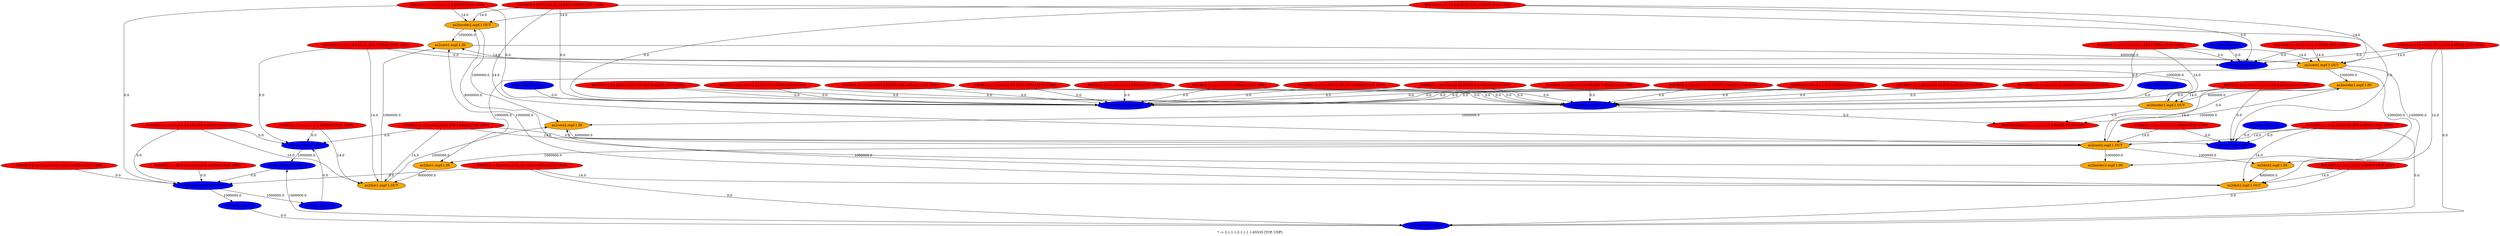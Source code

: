 digraph {
	"as2border2.ospf.1.OUT" -> "as2core1.ospf.1.IN" [label="1000000.0"]
	"as2border2.ospf.1.OUT" -> "as2core2.ospf.1.IN" [label="1000000.0"]
	"as2dist1.bgp.2.OUT" -> "as2dept1.bgp.65001.IN" [label="1000000.0"]
	"as2dist1.ospf.1.OUT" -> "as2core1.ospf.1.IN" [label="1000000.0"]
	"as2dist1.ospf.1.OUT" -> "as2core2.ospf.1.IN" [label="1000000.0"]
	"as2core1.ospf.1.OUT" -> "as2border1.ospf.1.IN" [label="1000000.0"]
	"as2core1.ospf.1.OUT" -> "as2border2.ospf.1.IN" [label="1000000.0"]
	"as2core1.ospf.1.OUT" -> "as2dist1.ospf.1.IN" [label="1000000.0"]
	"as2core1.ospf.1.OUT" -> "as2dist2.ospf.1.IN" [label="1000000.0"]
	"as2border1.ospf.1.OUT" -> "as2core1.ospf.1.IN" [label="1000000.0"]
	"as2border1.ospf.1.OUT" -> "as2core2.ospf.1.IN" [label="1000000.0"]
	"as2core2.ospf.1.OUT" -> "as2border1.ospf.1.IN" [label="1000000.0"]
	"as2core2.ospf.1.OUT" -> "as2border2.ospf.1.IN" [label="1000000.0"]
	"as2core2.ospf.1.OUT" -> "as2dist1.ospf.1.IN" [label="1000000.0"]
	"as2core2.ospf.1.OUT" -> "as2dist2.ospf.1.IN" [label="1000000.0"]
	"as2dept1.bgp.65001.OUT" -> "as2dist1.bgp.2.IN" [label="1000000.0"]
	"as2dept1.bgp.65001.OUT" -> "as2dist2.bgp.2.IN" [label="1000000.0"]
	"as2dist2.bgp.2.OUT" -> "as2dept1.bgp.65001.IN" [label="1000000.0"]
	"as2dist2.ospf.1.OUT" -> "as2core1.ospf.1.IN" [label="1000000.0"]
	"as2dist2.ospf.1.OUT" -> "as2core2.ospf.1.IN" [label="1000000.0"]
	"as2border2.bgp.2.IN" -> "as2border2.bgp.2.OUT" [label="0.0"]
	"as2border2.ospf.1.IN" -> "as2border2.ospf.1.OUT" [label="6000000.0"]
	"as2dist1.bgp.2.IN" -> "as2dist1.bgp.2.OUT" [label="0.0"]
	"as2dist1.ospf.1.IN" -> "as2dist1.ospf.1.OUT" [label="6000000.0"]
	"as2core1.bgp.2.IN" -> "as2core1.bgp.2.OUT" [label="0.0"]
	"as2core1.ospf.1.IN" -> "as2core1.ospf.1.OUT" [label="6000000.0"]
	"as2border1.bgp.2.IN" -> "as2border1.bgp.2.OUT" [label="0.0"]
	"as2border1.ospf.1.IN" -> "as2border1.ospf.1.OUT" [label="6000000.0"]
	"as2core2.bgp.2.IN" -> "as2core2.bgp.2.OUT" [label="0.0"]
	"as2core2.ospf.1.IN" -> "as2core2.ospf.1.OUT" [label="6000000.0"]
	"as2dept1.bgp.65001.IN" -> "as2dept1.bgp.65001.OUT" [label="0.0"]
	"as2dist2.bgp.2.IN" -> "as2dist2.bgp.2.OUT" [label="0.0"]
	"as2dist2.ospf.1.IN" -> "as2dist2.ospf.1.OUT" [label="6000000.0"]
	"SOURCE.2.1.3.3-2.12.10.255 1-65535 [TCP, UDP]" -> "as2border2.bgp.2.OUT" [label="0.0"]
	"SOURCE.2.1.3.3-2.12.10.255 1-65535 [TCP, UDP]" -> "as2border1.bgp.2.OUT" [label="0.0"]
	"SOURCE.2.34.102.0-2.34.200.255 1-65535 [TCP, UDP]" -> "as2border2.bgp.2.OUT" [label="0.0"]
	"SOURCE.2.34.102.0-2.34.200.255 1-65535 [TCP, UDP]" -> "as2border1.bgp.2.OUT" [label="0.0"]
	"SOURCE.2.34.201.0-2.34.201.255 1-65535 [TCP, UDP]" -> "as2dist2.bgp.2.OUT" [label="0.0"]
	"SOURCE.2.34.201.0-2.34.201.255 1-65535 [TCP, UDP]" -> "as2dist2.ospf.1.OUT" [label="14.0"]
	"SOURCE.2.34.201.0-2.34.201.255 1-65535 [TCP, UDP]" -> "as2dept1.bgp.65001.OUT" [label="0.0"]
	"SOURCE.2.128.2.0-10.12.10.255 1-65535 [TCP, UDP]" -> "as2border2.bgp.2.OUT" [label="0.0"]
	"SOURCE.2.128.2.0-10.12.10.255 1-65535 [TCP, UDP]" -> "as2border1.bgp.2.OUT" [label="0.0"]
	"SOURCE.2.1.1.2-2.1.1.2 1-65535 [TCP, UDP]" -> "as2border2.bgp.2.OUT" [label="0.0"]
	"SOURCE.2.1.1.2-2.1.1.2 1-65535 [TCP, UDP]" -> "as2border2.ospf.1.OUT" [label="14.0"]
	"SOURCE.2.1.1.2-2.1.1.2 1-65535 [TCP, UDP]" -> "as2dept1.bgp.65001.OUT" [label="0.0"]
	"SOURCE.2.1.2.2-2.1.2.2 1-65535 [TCP, UDP]" -> "as2core2.bgp.2.OUT" [label="0.0"]
	"SOURCE.2.1.2.2-2.1.2.2 1-65535 [TCP, UDP]" -> "as2core2.ospf.1.OUT" [label="14.0"]
	"SOURCE.2.1.3.2-2.1.3.2 1-65535 [TCP, UDP]" -> "as2dist2.bgp.2.OUT" [label="0.0"]
	"SOURCE.2.1.3.2-2.1.3.2 1-65535 [TCP, UDP]" -> "as2dist2.ospf.1.OUT" [label="14.0"]
	"SOURCE.2.1.1.3-2.1.2.0 1-65535 [TCP, UDP]" -> "as2border2.bgp.2.OUT" [label="0.0"]
	"SOURCE.2.1.1.3-2.1.2.0 1-65535 [TCP, UDP]" -> "as2border1.bgp.2.OUT" [label="0.0"]
	"SOURCE.2.1.2.3-2.1.3.0 1-65535 [TCP, UDP]" -> "as2border2.bgp.2.OUT" [label="0.0"]
	"SOURCE.2.1.2.3-2.1.3.0 1-65535 [TCP, UDP]" -> "as2border1.bgp.2.OUT" [label="0.0"]
	"SOURCE.2.128.0.0-2.128.0.255 1-65535 [TCP, UDP]" -> "as2dept1.bgp.65001.OUT" [label="0.0"]
	"SOURCE.2.128.1.0-2.128.1.255 1-65535 [TCP, UDP]" -> "as2dept1.bgp.65001.OUT" [label="0.0"]
	"SOURCE.0.0.0.0-2.1.1.0 1-65535 [TCP, UDP]" -> "as2border2.bgp.2.OUT" [label="0.0"]
	"SOURCE.0.0.0.0-2.1.1.0 1-65535 [TCP, UDP]" -> "as2border1.bgp.2.OUT" [label="0.0"]
	"SOURCE.2.1.2.1-2.1.2.1 1-65535 [TCP, UDP]" -> "as2core1.bgp.2.OUT" [label="0.0"]
	"SOURCE.2.1.2.1-2.1.2.1 1-65535 [TCP, UDP]" -> "as2core1.ospf.1.OUT" [label="14.0"]
	"SOURCE.2.1.3.1-2.1.3.1 1-65535 [TCP, UDP]" -> "as2dist1.bgp.2.OUT" [label="0.0"]
	"SOURCE.2.1.3.1-2.1.3.1 1-65535 [TCP, UDP]" -> "as2dist1.ospf.1.OUT" [label="14.0"]
	"SOURCE.2.34.101.0-2.34.101.255 1-65535 [TCP, UDP]" -> "as2dist1.bgp.2.OUT" [label="0.0"]
	"SOURCE.2.34.101.0-2.34.101.255 1-65535 [TCP, UDP]" -> "as2dist1.ospf.1.OUT" [label="14.0"]
	"SOURCE.2.34.101.0-2.34.101.255 1-65535 [TCP, UDP]" -> "as2dept1.bgp.65001.OUT" [label="0.0"]
	"SOURCE.2.23.23.0-2.34.100.255 1-65535 [TCP, UDP]" -> "as2border2.bgp.2.OUT" [label="0.0"]
	"SOURCE.2.23.23.0-2.34.100.255 1-65535 [TCP, UDP]" -> "as2border1.bgp.2.OUT" [label="0.0"]
	"SOURCE.2.23.11.0-2.23.11.255 1-65535 [TCP, UDP]" -> "as2dist1.bgp.2.OUT" [label="0.0"]
	"SOURCE.2.23.11.0-2.23.11.255 1-65535 [TCP, UDP]" -> "as2dist1.ospf.1.OUT" [label="14.0"]
	"SOURCE.2.23.11.0-2.23.11.255 1-65535 [TCP, UDP]" -> "as2core1.bgp.2.OUT" [label="0.0"]
	"SOURCE.2.23.11.0-2.23.11.255 1-65535 [TCP, UDP]" -> "as2core1.ospf.1.OUT" [label="14.0"]
	"SOURCE.2.23.12.0-2.23.12.255 1-65535 [TCP, UDP]" -> "as2dist2.bgp.2.OUT" [label="0.0"]
	"SOURCE.2.23.12.0-2.23.12.255 1-65535 [TCP, UDP]" -> "as2dist2.ospf.1.OUT" [label="14.0"]
	"SOURCE.2.23.12.0-2.23.12.255 1-65535 [TCP, UDP]" -> "as2core1.bgp.2.OUT" [label="0.0"]
	"SOURCE.2.23.12.0-2.23.12.255 1-65535 [TCP, UDP]" -> "as2core1.ospf.1.OUT" [label="14.0"]
	"SOURCE.2.23.13.0-2.23.20.255 1-65535 [TCP, UDP]" -> "as2border2.bgp.2.OUT" [label="0.0"]
	"SOURCE.2.23.13.0-2.23.20.255 1-65535 [TCP, UDP]" -> "as2border1.bgp.2.OUT" [label="0.0"]
	"SOURCE.2.23.21.0-2.23.21.255 1-65535 [TCP, UDP]" -> "as2dist1.bgp.2.OUT" [label="0.0"]
	"SOURCE.2.23.21.0-2.23.21.255 1-65535 [TCP, UDP]" -> "as2dist1.ospf.1.OUT" [label="14.0"]
	"SOURCE.2.23.21.0-2.23.21.255 1-65535 [TCP, UDP]" -> "as2core2.bgp.2.OUT" [label="0.0"]
	"SOURCE.2.23.21.0-2.23.21.255 1-65535 [TCP, UDP]" -> "as2core2.ospf.1.OUT" [label="14.0"]
	"SOURCE.2.23.22.0-2.23.22.255 1-65535 [TCP, UDP]" -> "as2dist2.bgp.2.OUT" [label="0.0"]
	"SOURCE.2.23.22.0-2.23.22.255 1-65535 [TCP, UDP]" -> "as2dist2.ospf.1.OUT" [label="14.0"]
	"SOURCE.2.23.22.0-2.23.22.255 1-65535 [TCP, UDP]" -> "as2core2.bgp.2.OUT" [label="0.0"]
	"SOURCE.2.23.22.0-2.23.22.255 1-65535 [TCP, UDP]" -> "as2core2.ospf.1.OUT" [label="14.0"]
	"SOURCE.2.34.202.0-2.127.255.255 1-65535 [TCP, UDP]" -> "as2border2.bgp.2.OUT" [label="0.0"]
	"SOURCE.2.34.202.0-2.127.255.255 1-65535 [TCP, UDP]" -> "as2border1.bgp.2.OUT" [label="0.0"]
	"SOURCE.2.12.23.0-2.23.10.255 1-65535 [TCP, UDP]" -> "as2border2.bgp.2.OUT" [label="0.0"]
	"SOURCE.2.12.23.0-2.23.10.255 1-65535 [TCP, UDP]" -> "as2border1.bgp.2.OUT" [label="0.0"]
	"SOURCE.10.12.12.0-10.23.20.255 1-65535 [TCP, UDP]" -> "as2border2.bgp.2.OUT" [label="0.0"]
	"SOURCE.10.12.12.0-10.23.20.255 1-65535 [TCP, UDP]" -> "as2border1.bgp.2.OUT" [label="0.0"]
	"SOURCE.10.23.22.0-255.255.255.255 1-65535 [TCP, UDP]" -> "as2border2.bgp.2.OUT" [label="0.0"]
	"SOURCE.10.23.22.0-255.255.255.255 1-65535 [TCP, UDP]" -> "as2border1.bgp.2.OUT" [label="0.0"]
	"SOURCE.2.12.11.0-2.12.11.255 1-65535 [TCP, UDP]" -> "as2border1.bgp.2.OUT" [label="0.0"]
	"as2border1.bgp.2.OUT" -> "DESTINATION.2.1.1.1-2.1.1.1 1-65535 [TCP, UDP]" [label="0.0"]
	"SOURCE.2.12.11.0-2.12.11.255 1-65535 [TCP, UDP]" -> "as2border1.ospf.1.OUT" [label="14.0"]
	"as2border1.ospf.1.OUT" -> "DESTINATION.2.1.1.1-2.1.1.1 1-65535 [TCP, UDP]" [label="0.0"]
	"SOURCE.2.12.11.0-2.12.11.255 1-65535 [TCP, UDP]" -> "as2core1.bgp.2.OUT" [label="0.0"]
	"SOURCE.2.12.11.0-2.12.11.255 1-65535 [TCP, UDP]" -> "as2core1.ospf.1.OUT" [label="14.0"]
	"SOURCE.2.12.12.0-2.12.12.255 1-65535 [TCP, UDP]" -> "as2border1.bgp.2.OUT" [label="0.0"]
	"SOURCE.2.12.12.0-2.12.12.255 1-65535 [TCP, UDP]" -> "as2border1.ospf.1.OUT" [label="14.0"]
	"SOURCE.2.12.12.0-2.12.12.255 1-65535 [TCP, UDP]" -> "as2core2.bgp.2.OUT" [label="0.0"]
	"SOURCE.2.12.12.0-2.12.12.255 1-65535 [TCP, UDP]" -> "as2core2.ospf.1.OUT" [label="14.0"]
	"SOURCE.2.12.13.0-2.12.20.255 1-65535 [TCP, UDP]" -> "as2border2.bgp.2.OUT" [label="0.0"]
	"SOURCE.2.12.13.0-2.12.20.255 1-65535 [TCP, UDP]" -> "as2border1.bgp.2.OUT" [label="0.0"]
	"SOURCE.2.12.21.0-2.12.21.255 1-65535 [TCP, UDP]" -> "as2border2.bgp.2.OUT" [label="0.0"]
	"SOURCE.2.12.21.0-2.12.21.255 1-65535 [TCP, UDP]" -> "as2border2.ospf.1.OUT" [label="14.0"]
	"SOURCE.2.12.21.0-2.12.21.255 1-65535 [TCP, UDP]" -> "as2core1.bgp.2.OUT" [label="0.0"]
	"SOURCE.2.12.21.0-2.12.21.255 1-65535 [TCP, UDP]" -> "as2core1.ospf.1.OUT" [label="14.0"]
	"SOURCE.2.12.22.0-2.12.22.255 1-65535 [TCP, UDP]" -> "as2border2.bgp.2.OUT" [label="0.0"]
	"SOURCE.2.12.22.0-2.12.22.255 1-65535 [TCP, UDP]" -> "as2border2.ospf.1.OUT" [label="14.0"]
	"SOURCE.2.12.22.0-2.12.22.255 1-65535 [TCP, UDP]" -> "as2core2.bgp.2.OUT" [label="0.0"]
	"SOURCE.2.12.22.0-2.12.22.255 1-65535 [TCP, UDP]" -> "as2core2.ospf.1.OUT" [label="14.0"]
	"as2border1.ospf.1.IN" -> "DESTINATION.2.1.1.1-2.1.1.1 1-65535 [TCP, UDP]" [label="0.0"]
	"as2border2.bgp.2.IN"[shape=oval, style=filled, fillcolor=blue]
	"as2border2.bgp.2.OUT"[shape=oval, style=filled, fillcolor=blue]
	"as2border2.ospf.1.IN"[shape=oval, style=filled, fillcolor=orange]
	"as2border2.ospf.1.OUT"[shape=oval, style=filled, fillcolor=orange]
	"as2dist1.bgp.2.IN"[shape=oval, style=filled, fillcolor=blue]
	"as2dist1.bgp.2.OUT"[shape=oval, style=filled, fillcolor=blue]
	"as2dist1.ospf.1.IN"[shape=oval, style=filled, fillcolor=orange]
	"as2dist1.ospf.1.OUT"[shape=oval, style=filled, fillcolor=orange]
	"as2core1.bgp.2.IN"[shape=oval, style=filled, fillcolor=blue]
	"as2core1.bgp.2.OUT"[shape=oval, style=filled, fillcolor=blue]
	"as2core1.ospf.1.IN"[shape=oval, style=filled, fillcolor=orange]
	"as2core1.ospf.1.OUT"[shape=oval, style=filled, fillcolor=orange]
	"as2border1.bgp.2.IN"[shape=oval, style=filled, fillcolor=blue]
	"as2border1.bgp.2.OUT"[shape=oval, style=filled, fillcolor=blue]
	"as2border1.ospf.1.IN"[shape=oval, style=filled, fillcolor=orange]
	"as2border1.ospf.1.OUT"[shape=oval, style=filled, fillcolor=orange]
	"as2core2.bgp.2.IN"[shape=oval, style=filled, fillcolor=blue]
	"as2core2.bgp.2.OUT"[shape=oval, style=filled, fillcolor=blue]
	"as2core2.ospf.1.IN"[shape=oval, style=filled, fillcolor=orange]
	"as2core2.ospf.1.OUT"[shape=oval, style=filled, fillcolor=orange]
	"as2dept1.bgp.65001.IN"[shape=oval, style=filled, fillcolor=blue]
	"as2dept1.bgp.65001.OUT"[shape=oval, style=filled, fillcolor=blue]
	"as2dist2.bgp.2.IN"[shape=oval, style=filled, fillcolor=blue]
	"as2dist2.bgp.2.OUT"[shape=oval, style=filled, fillcolor=blue]
	"as2dist2.ospf.1.IN"[shape=oval, style=filled, fillcolor=orange]
	"as2dist2.ospf.1.OUT"[shape=oval, style=filled, fillcolor=orange]
	"SOURCE.2.1.3.3-2.12.10.255 1-65535 [TCP, UDP]"[shape=oval, style=filled, fillcolor=red]
	"SOURCE.2.34.102.0-2.34.200.255 1-65535 [TCP, UDP]"[shape=oval, style=filled, fillcolor=red]
	"SOURCE.2.34.201.0-2.34.201.255 1-65535 [TCP, UDP]"[shape=oval, style=filled, fillcolor=red]
	"SOURCE.2.128.2.0-10.12.10.255 1-65535 [TCP, UDP]"[shape=oval, style=filled, fillcolor=red]
	"SOURCE.2.1.1.2-2.1.1.2 1-65535 [TCP, UDP]"[shape=oval, style=filled, fillcolor=red]
	"SOURCE.2.1.2.2-2.1.2.2 1-65535 [TCP, UDP]"[shape=oval, style=filled, fillcolor=red]
	"SOURCE.2.1.3.2-2.1.3.2 1-65535 [TCP, UDP]"[shape=oval, style=filled, fillcolor=red]
	"SOURCE.2.1.1.3-2.1.2.0 1-65535 [TCP, UDP]"[shape=oval, style=filled, fillcolor=red]
	"SOURCE.2.1.2.3-2.1.3.0 1-65535 [TCP, UDP]"[shape=oval, style=filled, fillcolor=red]
	"SOURCE.2.128.0.0-2.128.0.255 1-65535 [TCP, UDP]"[shape=oval, style=filled, fillcolor=red]
	"SOURCE.2.128.1.0-2.128.1.255 1-65535 [TCP, UDP]"[shape=oval, style=filled, fillcolor=red]
	"SOURCE.0.0.0.0-2.1.1.0 1-65535 [TCP, UDP]"[shape=oval, style=filled, fillcolor=red]
	"SOURCE.2.1.2.1-2.1.2.1 1-65535 [TCP, UDP]"[shape=oval, style=filled, fillcolor=red]
	"SOURCE.2.1.3.1-2.1.3.1 1-65535 [TCP, UDP]"[shape=oval, style=filled, fillcolor=red]
	"SOURCE.2.34.101.0-2.34.101.255 1-65535 [TCP, UDP]"[shape=oval, style=filled, fillcolor=red]
	"SOURCE.2.23.23.0-2.34.100.255 1-65535 [TCP, UDP]"[shape=oval, style=filled, fillcolor=red]
	"SOURCE.2.23.11.0-2.23.11.255 1-65535 [TCP, UDP]"[shape=oval, style=filled, fillcolor=red]
	"SOURCE.2.23.12.0-2.23.12.255 1-65535 [TCP, UDP]"[shape=oval, style=filled, fillcolor=red]
	"SOURCE.2.23.13.0-2.23.20.255 1-65535 [TCP, UDP]"[shape=oval, style=filled, fillcolor=red]
	"SOURCE.2.23.21.0-2.23.21.255 1-65535 [TCP, UDP]"[shape=oval, style=filled, fillcolor=red]
	"SOURCE.2.23.22.0-2.23.22.255 1-65535 [TCP, UDP]"[shape=oval, style=filled, fillcolor=red]
	"SOURCE.2.34.202.0-2.127.255.255 1-65535 [TCP, UDP]"[shape=oval, style=filled, fillcolor=red]
	"SOURCE.2.12.23.0-2.23.10.255 1-65535 [TCP, UDP]"[shape=oval, style=filled, fillcolor=red]
	"SOURCE.10.12.12.0-10.23.20.255 1-65535 [TCP, UDP]"[shape=oval, style=filled, fillcolor=red]
	"SOURCE.10.23.22.0-255.255.255.255 1-65535 [TCP, UDP]"[shape=oval, style=filled, fillcolor=red]
	"SOURCE.2.12.11.0-2.12.11.255 1-65535 [TCP, UDP]"[shape=oval, style=filled, fillcolor=red]
	"SOURCE.2.12.12.0-2.12.12.255 1-65535 [TCP, UDP]"[shape=oval, style=filled, fillcolor=red]
	"SOURCE.2.12.13.0-2.12.20.255 1-65535 [TCP, UDP]"[shape=oval, style=filled, fillcolor=red]
	"SOURCE.2.12.21.0-2.12.21.255 1-65535 [TCP, UDP]"[shape=oval, style=filled, fillcolor=red]
	"SOURCE.2.12.22.0-2.12.22.255 1-65535 [TCP, UDP]"[shape=oval, style=filled, fillcolor=red]
	"DESTINATION.2.1.1.1-2.1.1.1 1-65535 [TCP, UDP]"[shape=oval, style=filled, fillcolor=red]
label="* -> 2.1.1.1-2.1.1.1 1-65535 [TCP, UDP]"
}